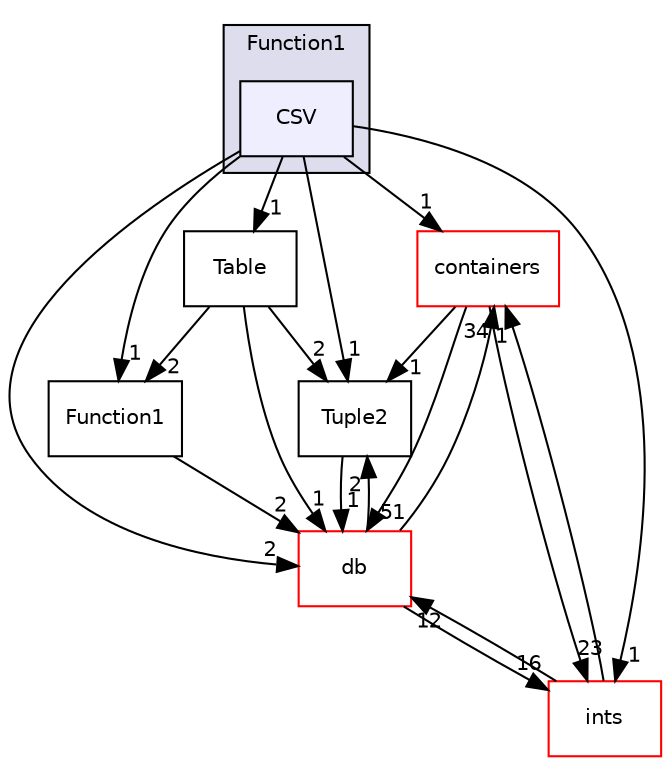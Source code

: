 digraph "src/OpenFOAM/primitives/functions/Function1/CSV" {
  bgcolor=transparent;
  compound=true
  node [ fontsize="10", fontname="Helvetica"];
  edge [ labelfontsize="10", labelfontname="Helvetica"];
  subgraph clusterdir_bf4f273fcff898a8e57532425217d669 {
    graph [ bgcolor="#ddddee", pencolor="black", label="Function1" fontname="Helvetica", fontsize="10", URL="dir_bf4f273fcff898a8e57532425217d669.html"]
  dir_b256e453a796f9da7ab0986e2a420918 [shape=box, label="CSV", style="filled", fillcolor="#eeeeff", pencolor="black", URL="dir_b256e453a796f9da7ab0986e2a420918.html"];
  }
  dir_19d0872053bde092be81d7fe3f56cbf7 [shape=box label="containers" color="red" URL="dir_19d0872053bde092be81d7fe3f56cbf7.html"];
  dir_246f7a9c53924f474d87efd38f207066 [shape=box label="Tuple2" URL="dir_246f7a9c53924f474d87efd38f207066.html"];
  dir_63c634f7a7cfd679ac26c67fb30fc32f [shape=box label="db" color="red" URL="dir_63c634f7a7cfd679ac26c67fb30fc32f.html"];
  dir_a9122a1c4792bf2184339ee31c16b482 [shape=box label="Table" URL="dir_a9122a1c4792bf2184339ee31c16b482.html"];
  dir_086c067a0e64eeb439d30ae0c44248d8 [shape=box label="ints" color="red" URL="dir_086c067a0e64eeb439d30ae0c44248d8.html"];
  dir_c0adf992fe16fe46b123b20bd86c3f11 [shape=box label="Function1" URL="dir_c0adf992fe16fe46b123b20bd86c3f11.html"];
  dir_19d0872053bde092be81d7fe3f56cbf7->dir_246f7a9c53924f474d87efd38f207066 [headlabel="1", labeldistance=1.5 headhref="dir_001934_002459.html"];
  dir_19d0872053bde092be81d7fe3f56cbf7->dir_63c634f7a7cfd679ac26c67fb30fc32f [headlabel="51", labeldistance=1.5 headhref="dir_001934_001985.html"];
  dir_19d0872053bde092be81d7fe3f56cbf7->dir_086c067a0e64eeb439d30ae0c44248d8 [headlabel="23", labeldistance=1.5 headhref="dir_001934_002390.html"];
  dir_246f7a9c53924f474d87efd38f207066->dir_63c634f7a7cfd679ac26c67fb30fc32f [headlabel="1", labeldistance=1.5 headhref="dir_002459_001985.html"];
  dir_b256e453a796f9da7ab0986e2a420918->dir_19d0872053bde092be81d7fe3f56cbf7 [headlabel="1", labeldistance=1.5 headhref="dir_002375_001934.html"];
  dir_b256e453a796f9da7ab0986e2a420918->dir_246f7a9c53924f474d87efd38f207066 [headlabel="1", labeldistance=1.5 headhref="dir_002375_002459.html"];
  dir_b256e453a796f9da7ab0986e2a420918->dir_63c634f7a7cfd679ac26c67fb30fc32f [headlabel="2", labeldistance=1.5 headhref="dir_002375_001985.html"];
  dir_b256e453a796f9da7ab0986e2a420918->dir_a9122a1c4792bf2184339ee31c16b482 [headlabel="1", labeldistance=1.5 headhref="dir_002375_002380.html"];
  dir_b256e453a796f9da7ab0986e2a420918->dir_086c067a0e64eeb439d30ae0c44248d8 [headlabel="1", labeldistance=1.5 headhref="dir_002375_002390.html"];
  dir_b256e453a796f9da7ab0986e2a420918->dir_c0adf992fe16fe46b123b20bd86c3f11 [headlabel="1", labeldistance=1.5 headhref="dir_002375_002376.html"];
  dir_63c634f7a7cfd679ac26c67fb30fc32f->dir_19d0872053bde092be81d7fe3f56cbf7 [headlabel="34", labeldistance=1.5 headhref="dir_001985_001934.html"];
  dir_63c634f7a7cfd679ac26c67fb30fc32f->dir_246f7a9c53924f474d87efd38f207066 [headlabel="2", labeldistance=1.5 headhref="dir_001985_002459.html"];
  dir_63c634f7a7cfd679ac26c67fb30fc32f->dir_086c067a0e64eeb439d30ae0c44248d8 [headlabel="16", labeldistance=1.5 headhref="dir_001985_002390.html"];
  dir_a9122a1c4792bf2184339ee31c16b482->dir_246f7a9c53924f474d87efd38f207066 [headlabel="2", labeldistance=1.5 headhref="dir_002380_002459.html"];
  dir_a9122a1c4792bf2184339ee31c16b482->dir_63c634f7a7cfd679ac26c67fb30fc32f [headlabel="1", labeldistance=1.5 headhref="dir_002380_001985.html"];
  dir_a9122a1c4792bf2184339ee31c16b482->dir_c0adf992fe16fe46b123b20bd86c3f11 [headlabel="2", labeldistance=1.5 headhref="dir_002380_002376.html"];
  dir_086c067a0e64eeb439d30ae0c44248d8->dir_19d0872053bde092be81d7fe3f56cbf7 [headlabel="1", labeldistance=1.5 headhref="dir_002390_001934.html"];
  dir_086c067a0e64eeb439d30ae0c44248d8->dir_63c634f7a7cfd679ac26c67fb30fc32f [headlabel="12", labeldistance=1.5 headhref="dir_002390_001985.html"];
  dir_c0adf992fe16fe46b123b20bd86c3f11->dir_63c634f7a7cfd679ac26c67fb30fc32f [headlabel="2", labeldistance=1.5 headhref="dir_002376_001985.html"];
}
